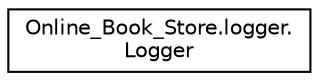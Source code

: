 digraph "Graphical Class Hierarchy"
{
 // LATEX_PDF_SIZE
  edge [fontname="Helvetica",fontsize="10",labelfontname="Helvetica",labelfontsize="10"];
  node [fontname="Helvetica",fontsize="10",shape=record];
  rankdir="LR";
  Node0 [label="Online_Book_Store.logger.\lLogger",height=0.2,width=0.4,color="black", fillcolor="white", style="filled",URL="$class_online___book___store_1_1logger_1_1_logger.html",tooltip="This file writes the click history. ."];
}
